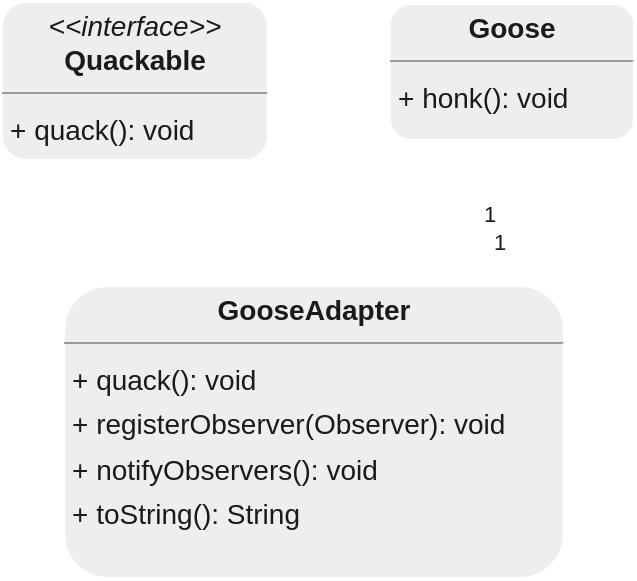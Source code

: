 <mxfile version="22.1.3" type="device">
  <diagram id="LkCetlkyO9Rr4R77KtSq" name="Page-1">
    <mxGraphModel dx="1450" dy="534" grid="1" gridSize="10" guides="1" tooltips="1" connect="1" arrows="1" fold="1" page="0" pageScale="1" pageWidth="850" pageHeight="1100" background="none" math="0" shadow="0">
      <root>
        <mxCell id="0" />
        <mxCell id="1" parent="0" />
        <mxCell id="node2" value="&lt;p style=&quot;margin:0px;margin-top:4px;text-align:center;&quot;&gt;&lt;b&gt;Goose&lt;/b&gt;&lt;/p&gt;&lt;hr size=&quot;1&quot;/&gt;&lt;p style=&quot;margin:0 0 0 4px;line-height:1.6;&quot;&gt;+ honk(): void&lt;/p&gt;" style="verticalAlign=top;align=left;overflow=fill;fontSize=14;fontFamily=Helvetica;html=1;rounded=1;shadow=0;comic=0;labelBackgroundColor=none;strokeWidth=1;fillColor=#EEEEEE;strokeColor=#FFFFFF;fontColor=#1A1A1A;" parent="1" vertex="1">
          <mxGeometry x="101" y="65" width="122" height="68" as="geometry" />
        </mxCell>
        <mxCell id="node1" value="&lt;p style=&quot;margin:0px;margin-top:4px;text-align:center;&quot;&gt;&lt;b&gt;GooseAdapter&lt;/b&gt;&lt;/p&gt;&lt;hr size=&quot;1&quot;/&gt;&lt;p style=&quot;margin:0 0 0 4px;line-height:1.6;&quot;&gt;+ quack(): void&lt;br/&gt;+ registerObserver(Observer): void&lt;br/&gt;+ notifyObservers(): void&lt;br/&gt;+ toString(): String&lt;/p&gt;" style="verticalAlign=top;align=left;overflow=fill;fontSize=14;fontFamily=Helvetica;html=1;rounded=1;shadow=0;comic=0;labelBackgroundColor=none;strokeWidth=1;fillColor=#EEEEEE;strokeColor=#FFFFFF;fontColor=#1A1A1A;" parent="1" vertex="1">
          <mxGeometry x="-62" y="206" width="250" height="146" as="geometry" />
        </mxCell>
        <mxCell id="node0" value="&lt;p style=&quot;margin:0px;margin-top:4px;text-align:center;&quot;&gt;&lt;i&gt;&amp;lt;&amp;lt;interface&amp;gt;&amp;gt;&lt;/i&gt;&lt;br/&gt;&lt;b&gt;Quackable&lt;/b&gt;&lt;/p&gt;&lt;hr size=&quot;1&quot;/&gt;&lt;p style=&quot;margin:0 0 0 4px;line-height:1.6;&quot;&gt;+ quack(): void&lt;/p&gt;" style="verticalAlign=top;align=left;overflow=fill;fontSize=14;fontFamily=Helvetica;html=1;rounded=1;shadow=0;comic=0;labelBackgroundColor=none;strokeWidth=1;fillColor=#EEEEEE;strokeColor=#FFFFFF;fontColor=#1A1A1A;" parent="1" vertex="1">
          <mxGeometry x="-93" y="64" width="133" height="79" as="geometry" />
        </mxCell>
        <mxCell id="edge1" value="" style="html=1;rounded=1;edgeStyle=orthogonalEdgeStyle;dashed=0;startArrow=diamondThinstartSize=12;endArrow=openThin;endSize=12;strokeColor=#FFFFFF;exitX=0.896;exitY=0.000;exitDx=0;exitDy=0;entryX=0.500;entryY=1.001;entryDx=0;entryDy=0;labelBackgroundColor=none;fontColor=default;" parent="1" source="node1" target="node2" edge="1">
          <mxGeometry width="50" height="50" relative="1" as="geometry">
            <Array as="points" />
          </mxGeometry>
        </mxCell>
        <mxCell id="label6" value="1" style="edgeLabel;resizable=0;html=1;align=left;verticalAlign=top;strokeColor=#FFFFFF;rounded=1;labelBackgroundColor=none;fontColor=#1A1A1A;" parent="edge1" vertex="1" connectable="0">
          <mxGeometry x="146" y="157" as="geometry" />
        </mxCell>
        <mxCell id="label10" value="1" style="edgeLabel;resizable=0;html=1;align=left;verticalAlign=top;strokeColor=#FFFFFF;rounded=1;labelBackgroundColor=none;fontColor=#1A1A1A;fontSize=11;" parent="edge1" vertex="1" connectable="0">
          <mxGeometry x="151" y="171" as="geometry" />
        </mxCell>
        <mxCell id="label11" value="&lt;font color=&quot;#ffffff&quot;&gt;goose&lt;/font&gt;" style="edgeLabel;resizable=0;html=1;align=left;verticalAlign=top;strokeColor=#FFFFFF;rounded=1;labelBackgroundColor=none;fontColor=#1A1A1A;" parent="edge1" vertex="1" connectable="0">
          <mxGeometry x="162" y="142" as="geometry" />
        </mxCell>
        <mxCell id="edge0" value="" style="html=1;rounded=1;edgeStyle=orthogonalEdgeStyle;dashed=1;startArrow=none;endArrow=block;endSize=12;strokeColor=#FFFFFF;exitX=0.142;exitY=0.000;exitDx=0;exitDy=0;entryX=0.500;entryY=1.001;entryDx=0;entryDy=0;labelBackgroundColor=none;fontColor=default;" parent="1" source="node1" target="node0" edge="1">
          <mxGeometry width="50" height="50" relative="1" as="geometry">
            <Array as="points" />
          </mxGeometry>
        </mxCell>
      </root>
    </mxGraphModel>
  </diagram>
</mxfile>
